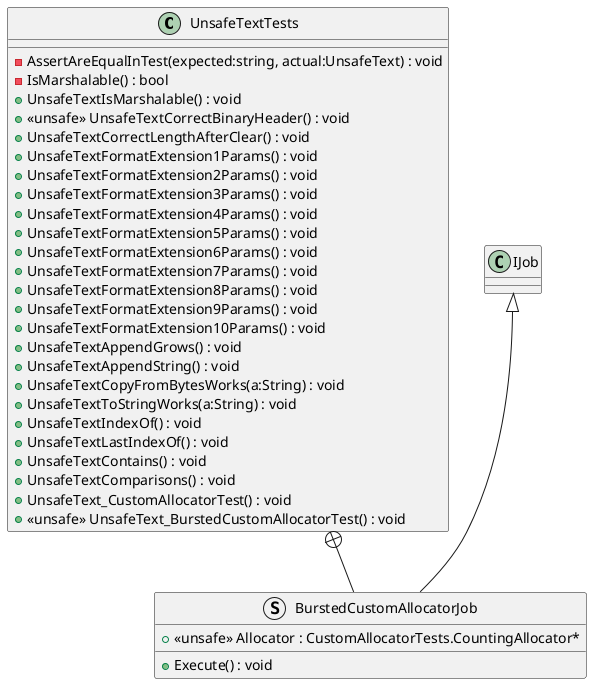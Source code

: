 @startuml
class UnsafeTextTests {
    - AssertAreEqualInTest(expected:string, actual:UnsafeText) : void
    - IsMarshalable() : bool
    + UnsafeTextIsMarshalable() : void
    + <<unsafe>> UnsafeTextCorrectBinaryHeader() : void
    + UnsafeTextCorrectLengthAfterClear() : void
    + UnsafeTextFormatExtension1Params() : void
    + UnsafeTextFormatExtension2Params() : void
    + UnsafeTextFormatExtension3Params() : void
    + UnsafeTextFormatExtension4Params() : void
    + UnsafeTextFormatExtension5Params() : void
    + UnsafeTextFormatExtension6Params() : void
    + UnsafeTextFormatExtension7Params() : void
    + UnsafeTextFormatExtension8Params() : void
    + UnsafeTextFormatExtension9Params() : void
    + UnsafeTextFormatExtension10Params() : void
    + UnsafeTextAppendGrows() : void
    + UnsafeTextAppendString() : void
    + UnsafeTextCopyFromBytesWorks(a:String) : void
    + UnsafeTextToStringWorks(a:String) : void
    + UnsafeTextIndexOf() : void
    + UnsafeTextLastIndexOf() : void
    + UnsafeTextContains() : void
    + UnsafeTextComparisons() : void
    + UnsafeText_CustomAllocatorTest() : void
    + <<unsafe>> UnsafeText_BurstedCustomAllocatorTest() : void
}
struct BurstedCustomAllocatorJob {
    + <<unsafe>> Allocator : CustomAllocatorTests.CountingAllocator*
    + Execute() : void
}
UnsafeTextTests +-- BurstedCustomAllocatorJob
IJob <|-- BurstedCustomAllocatorJob
@enduml

